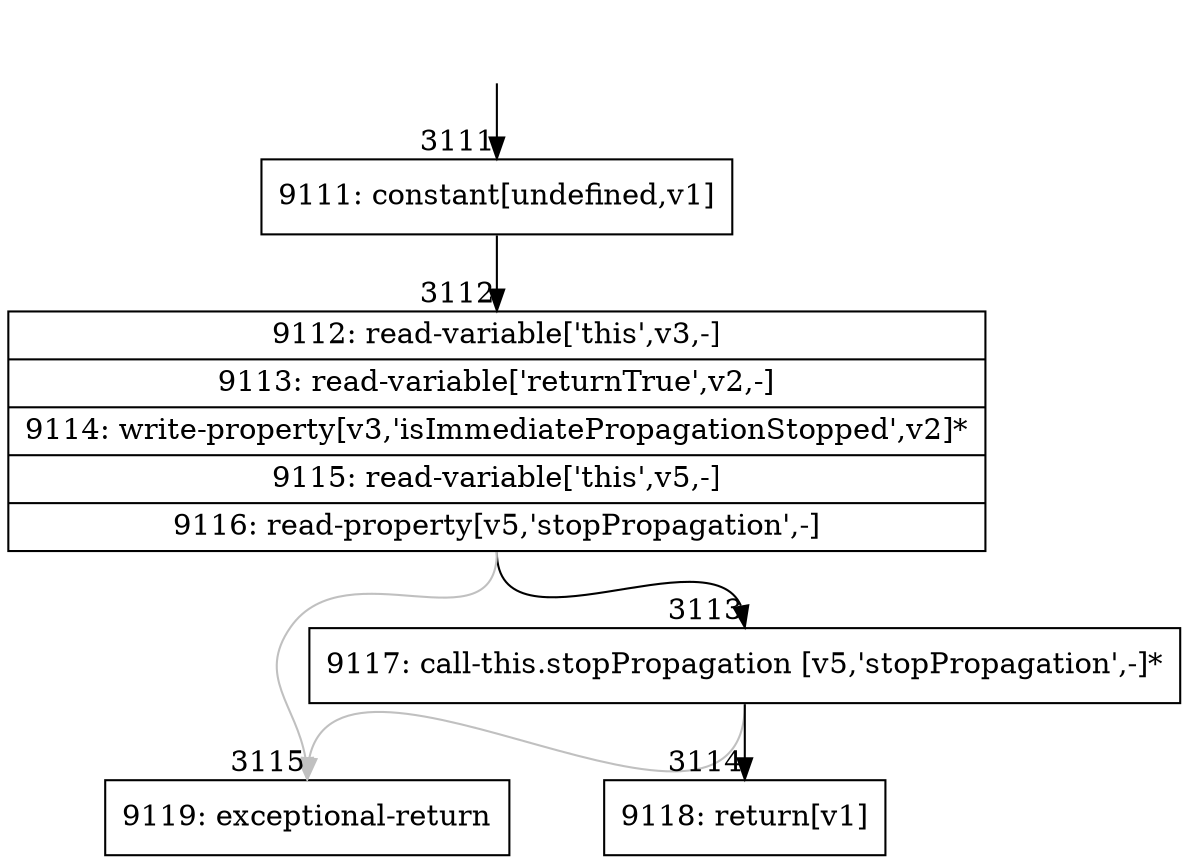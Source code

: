 digraph {
rankdir="TD"
BB_entry190[shape=none,label=""];
BB_entry190 -> BB3111 [tailport=s, headport=n, headlabel="    3111"]
BB3111 [shape=record label="{9111: constant[undefined,v1]}" ] 
BB3111 -> BB3112 [tailport=s, headport=n, headlabel="      3112"]
BB3112 [shape=record label="{9112: read-variable['this',v3,-]|9113: read-variable['returnTrue',v2,-]|9114: write-property[v3,'isImmediatePropagationStopped',v2]*|9115: read-variable['this',v5,-]|9116: read-property[v5,'stopPropagation',-]}" ] 
BB3112 -> BB3113 [tailport=s, headport=n, headlabel="      3113"]
BB3112 -> BB3115 [tailport=s, headport=n, color=gray, headlabel="      3115"]
BB3113 [shape=record label="{9117: call-this.stopPropagation [v5,'stopPropagation',-]*}" ] 
BB3113 -> BB3114 [tailport=s, headport=n, headlabel="      3114"]
BB3113 -> BB3115 [tailport=s, headport=n, color=gray]
BB3114 [shape=record label="{9118: return[v1]}" ] 
BB3115 [shape=record label="{9119: exceptional-return}" ] 
//#$~ 3408
}

